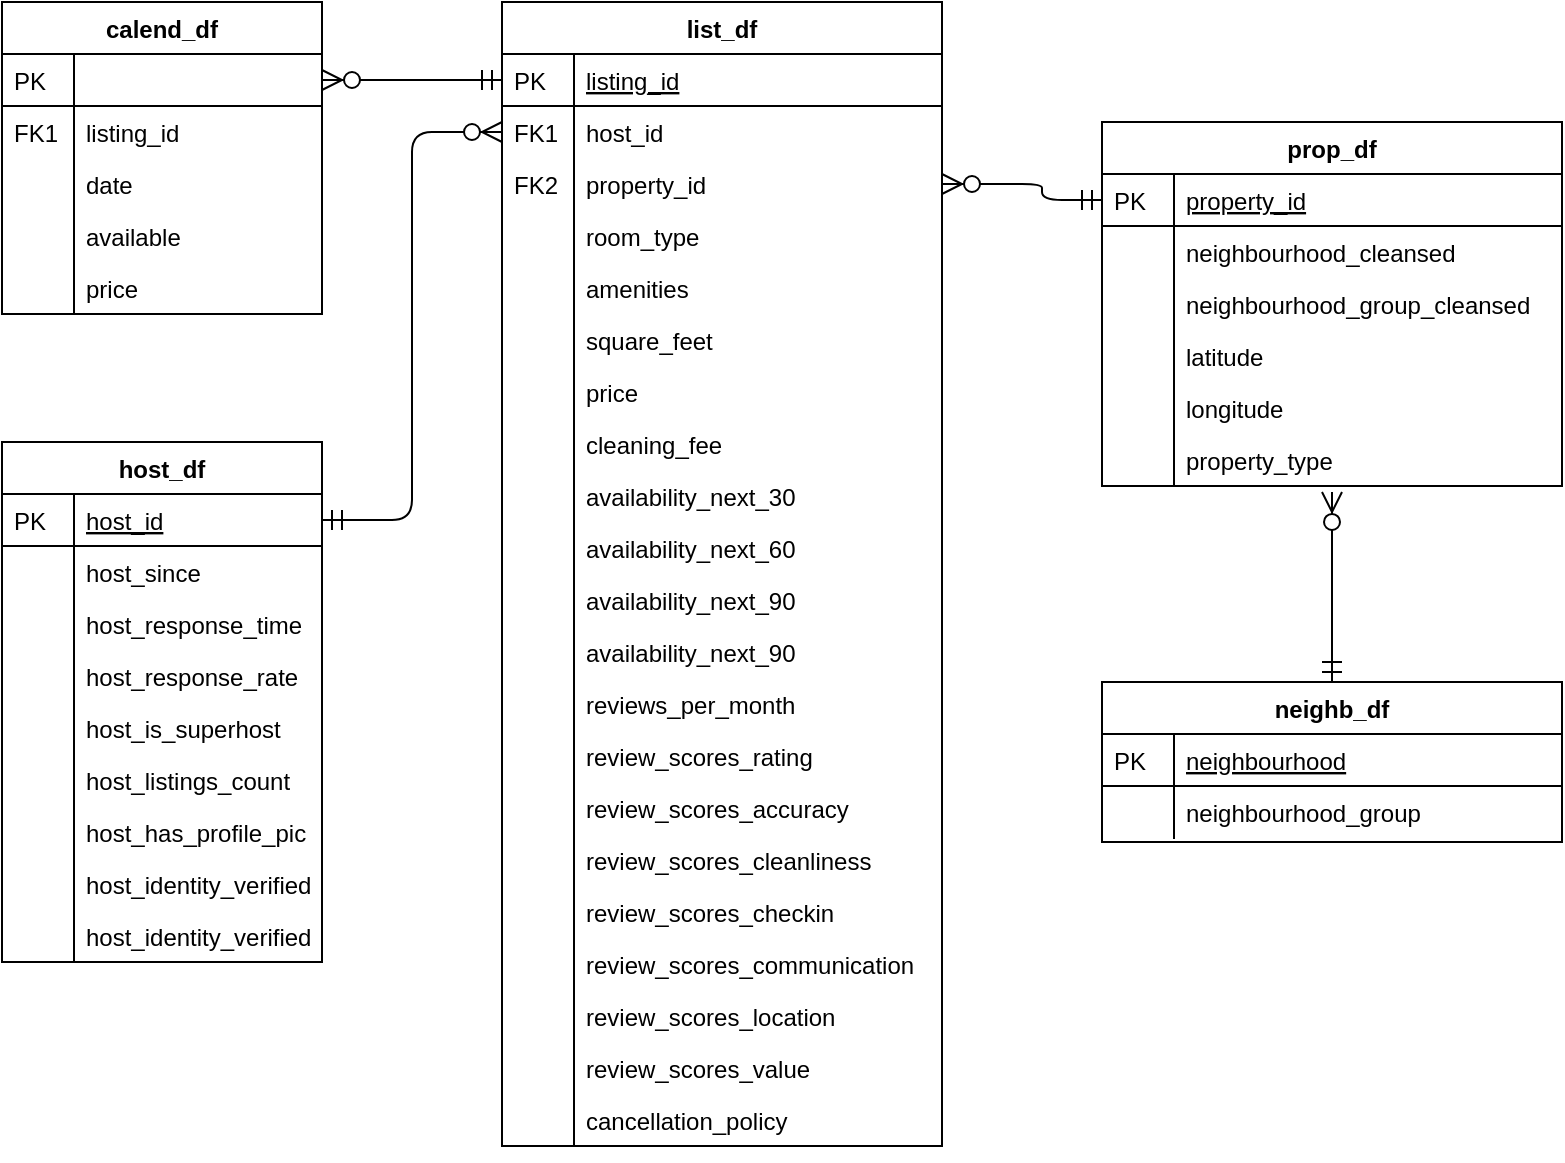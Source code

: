 <mxfile version="12.4.9" type="device"><diagram id="C5RBs43oDa-KdzZeNtuy" name="Page-1"><mxGraphModel dx="1161" dy="482" grid="1" gridSize="10" guides="1" tooltips="1" connect="1" arrows="1" fold="1" page="1" pageScale="1" pageWidth="827" pageHeight="1169" math="0" shadow="0"><root><mxCell id="WIyWlLk6GJQsqaUBKTNV-0"/><mxCell id="WIyWlLk6GJQsqaUBKTNV-1" parent="WIyWlLk6GJQsqaUBKTNV-0"/><mxCell id="zkfFHV4jXpPFQw0GAbJ--51" value="host_df" style="swimlane;fontStyle=1;childLayout=stackLayout;horizontal=1;startSize=26;horizontalStack=0;resizeParent=1;resizeLast=0;collapsible=1;marginBottom=0;rounded=0;shadow=0;strokeWidth=1;" parent="WIyWlLk6GJQsqaUBKTNV-1" vertex="1"><mxGeometry x="90" y="340" width="160" height="260" as="geometry"><mxRectangle x="20" y="80" width="160" height="26" as="alternateBounds"/></mxGeometry></mxCell><mxCell id="zkfFHV4jXpPFQw0GAbJ--52" value="host_id" style="shape=partialRectangle;top=0;left=0;right=0;bottom=1;align=left;verticalAlign=top;fillColor=none;spacingLeft=40;spacingRight=4;overflow=hidden;rotatable=0;points=[[0,0.5],[1,0.5]];portConstraint=eastwest;dropTarget=0;rounded=0;shadow=0;strokeWidth=1;fontStyle=4" parent="zkfFHV4jXpPFQw0GAbJ--51" vertex="1"><mxGeometry y="26" width="160" height="26" as="geometry"/></mxCell><mxCell id="zkfFHV4jXpPFQw0GAbJ--53" value="PK" style="shape=partialRectangle;top=0;left=0;bottom=0;fillColor=none;align=left;verticalAlign=top;spacingLeft=4;spacingRight=4;overflow=hidden;rotatable=0;points=[];portConstraint=eastwest;part=1;" parent="zkfFHV4jXpPFQw0GAbJ--52" vertex="1" connectable="0"><mxGeometry width="36" height="26" as="geometry"/></mxCell><mxCell id="ew3mySc_r8C0xVhg5ake-91" value="host_since" style="shape=partialRectangle;top=0;left=0;right=0;bottom=0;align=left;verticalAlign=top;fillColor=none;spacingLeft=40;spacingRight=4;overflow=hidden;rotatable=0;points=[[0,0.5],[1,0.5]];portConstraint=eastwest;dropTarget=0;rounded=0;shadow=0;strokeWidth=1;" vertex="1" parent="zkfFHV4jXpPFQw0GAbJ--51"><mxGeometry y="52" width="160" height="26" as="geometry"/></mxCell><mxCell id="ew3mySc_r8C0xVhg5ake-92" value="" style="shape=partialRectangle;top=0;left=0;bottom=0;fillColor=none;align=left;verticalAlign=top;spacingLeft=4;spacingRight=4;overflow=hidden;rotatable=0;points=[];portConstraint=eastwest;part=1;" vertex="1" connectable="0" parent="ew3mySc_r8C0xVhg5ake-91"><mxGeometry width="36" height="26" as="geometry"/></mxCell><mxCell id="ew3mySc_r8C0xVhg5ake-93" value="host_response_time" style="shape=partialRectangle;top=0;left=0;right=0;bottom=0;align=left;verticalAlign=top;fillColor=none;spacingLeft=40;spacingRight=4;overflow=hidden;rotatable=0;points=[[0,0.5],[1,0.5]];portConstraint=eastwest;dropTarget=0;rounded=0;shadow=0;strokeWidth=1;" vertex="1" parent="zkfFHV4jXpPFQw0GAbJ--51"><mxGeometry y="78" width="160" height="26" as="geometry"/></mxCell><mxCell id="ew3mySc_r8C0xVhg5ake-94" value="" style="shape=partialRectangle;top=0;left=0;bottom=0;fillColor=none;align=left;verticalAlign=top;spacingLeft=4;spacingRight=4;overflow=hidden;rotatable=0;points=[];portConstraint=eastwest;part=1;" vertex="1" connectable="0" parent="ew3mySc_r8C0xVhg5ake-93"><mxGeometry width="36" height="26" as="geometry"/></mxCell><mxCell id="ew3mySc_r8C0xVhg5ake-95" value="host_response_rate" style="shape=partialRectangle;top=0;left=0;right=0;bottom=0;align=left;verticalAlign=top;fillColor=none;spacingLeft=40;spacingRight=4;overflow=hidden;rotatable=0;points=[[0,0.5],[1,0.5]];portConstraint=eastwest;dropTarget=0;rounded=0;shadow=0;strokeWidth=1;" vertex="1" parent="zkfFHV4jXpPFQw0GAbJ--51"><mxGeometry y="104" width="160" height="26" as="geometry"/></mxCell><mxCell id="ew3mySc_r8C0xVhg5ake-96" value="" style="shape=partialRectangle;top=0;left=0;bottom=0;fillColor=none;align=left;verticalAlign=top;spacingLeft=4;spacingRight=4;overflow=hidden;rotatable=0;points=[];portConstraint=eastwest;part=1;" vertex="1" connectable="0" parent="ew3mySc_r8C0xVhg5ake-95"><mxGeometry width="36" height="26" as="geometry"/></mxCell><mxCell id="ew3mySc_r8C0xVhg5ake-99" value="host_is_superhost" style="shape=partialRectangle;top=0;left=0;right=0;bottom=0;align=left;verticalAlign=top;fillColor=none;spacingLeft=40;spacingRight=4;overflow=hidden;rotatable=0;points=[[0,0.5],[1,0.5]];portConstraint=eastwest;dropTarget=0;rounded=0;shadow=0;strokeWidth=1;" vertex="1" parent="zkfFHV4jXpPFQw0GAbJ--51"><mxGeometry y="130" width="160" height="26" as="geometry"/></mxCell><mxCell id="ew3mySc_r8C0xVhg5ake-100" value="" style="shape=partialRectangle;top=0;left=0;bottom=0;fillColor=none;align=left;verticalAlign=top;spacingLeft=4;spacingRight=4;overflow=hidden;rotatable=0;points=[];portConstraint=eastwest;part=1;" vertex="1" connectable="0" parent="ew3mySc_r8C0xVhg5ake-99"><mxGeometry width="36" height="26" as="geometry"/></mxCell><mxCell id="ew3mySc_r8C0xVhg5ake-101" value="host_listings_count" style="shape=partialRectangle;top=0;left=0;right=0;bottom=0;align=left;verticalAlign=top;fillColor=none;spacingLeft=40;spacingRight=4;overflow=hidden;rotatable=0;points=[[0,0.5],[1,0.5]];portConstraint=eastwest;dropTarget=0;rounded=0;shadow=0;strokeWidth=1;" vertex="1" parent="zkfFHV4jXpPFQw0GAbJ--51"><mxGeometry y="156" width="160" height="26" as="geometry"/></mxCell><mxCell id="ew3mySc_r8C0xVhg5ake-102" value="" style="shape=partialRectangle;top=0;left=0;bottom=0;fillColor=none;align=left;verticalAlign=top;spacingLeft=4;spacingRight=4;overflow=hidden;rotatable=0;points=[];portConstraint=eastwest;part=1;" vertex="1" connectable="0" parent="ew3mySc_r8C0xVhg5ake-101"><mxGeometry width="36" height="26" as="geometry"/></mxCell><mxCell id="ew3mySc_r8C0xVhg5ake-103" value="host_has_profile_pic" style="shape=partialRectangle;top=0;left=0;right=0;bottom=0;align=left;verticalAlign=top;fillColor=none;spacingLeft=40;spacingRight=4;overflow=hidden;rotatable=0;points=[[0,0.5],[1,0.5]];portConstraint=eastwest;dropTarget=0;rounded=0;shadow=0;strokeWidth=1;" vertex="1" parent="zkfFHV4jXpPFQw0GAbJ--51"><mxGeometry y="182" width="160" height="26" as="geometry"/></mxCell><mxCell id="ew3mySc_r8C0xVhg5ake-104" value="" style="shape=partialRectangle;top=0;left=0;bottom=0;fillColor=none;align=left;verticalAlign=top;spacingLeft=4;spacingRight=4;overflow=hidden;rotatable=0;points=[];portConstraint=eastwest;part=1;" vertex="1" connectable="0" parent="ew3mySc_r8C0xVhg5ake-103"><mxGeometry width="36" height="26" as="geometry"/></mxCell><mxCell id="ew3mySc_r8C0xVhg5ake-105" value="host_identity_verified" style="shape=partialRectangle;top=0;left=0;right=0;bottom=0;align=left;verticalAlign=top;fillColor=none;spacingLeft=40;spacingRight=4;overflow=hidden;rotatable=0;points=[[0,0.5],[1,0.5]];portConstraint=eastwest;dropTarget=0;rounded=0;shadow=0;strokeWidth=1;" vertex="1" parent="zkfFHV4jXpPFQw0GAbJ--51"><mxGeometry y="208" width="160" height="26" as="geometry"/></mxCell><mxCell id="ew3mySc_r8C0xVhg5ake-106" value="" style="shape=partialRectangle;top=0;left=0;bottom=0;fillColor=none;align=left;verticalAlign=top;spacingLeft=4;spacingRight=4;overflow=hidden;rotatable=0;points=[];portConstraint=eastwest;part=1;" vertex="1" connectable="0" parent="ew3mySc_r8C0xVhg5ake-105"><mxGeometry width="36" height="26" as="geometry"/></mxCell><mxCell id="zkfFHV4jXpPFQw0GAbJ--54" value="host_identity_verified" style="shape=partialRectangle;top=0;left=0;right=0;bottom=0;align=left;verticalAlign=top;fillColor=none;spacingLeft=40;spacingRight=4;overflow=hidden;rotatable=0;points=[[0,0.5],[1,0.5]];portConstraint=eastwest;dropTarget=0;rounded=0;shadow=0;strokeWidth=1;" parent="zkfFHV4jXpPFQw0GAbJ--51" vertex="1"><mxGeometry y="234" width="160" height="26" as="geometry"/></mxCell><mxCell id="zkfFHV4jXpPFQw0GAbJ--55" value="" style="shape=partialRectangle;top=0;left=0;bottom=0;fillColor=none;align=left;verticalAlign=top;spacingLeft=4;spacingRight=4;overflow=hidden;rotatable=0;points=[];portConstraint=eastwest;part=1;" parent="zkfFHV4jXpPFQw0GAbJ--54" vertex="1" connectable="0"><mxGeometry width="36" height="26" as="geometry"/></mxCell><mxCell id="zkfFHV4jXpPFQw0GAbJ--56" value="list_df" style="swimlane;fontStyle=1;childLayout=stackLayout;horizontal=1;startSize=26;horizontalStack=0;resizeParent=1;resizeLast=0;collapsible=1;marginBottom=0;rounded=0;shadow=0;strokeWidth=1;" parent="WIyWlLk6GJQsqaUBKTNV-1" vertex="1"><mxGeometry x="340" y="120" width="220" height="572" as="geometry"><mxRectangle x="260" y="80" width="160" height="26" as="alternateBounds"/></mxGeometry></mxCell><mxCell id="zkfFHV4jXpPFQw0GAbJ--57" value="listing_id" style="shape=partialRectangle;top=0;left=0;right=0;bottom=1;align=left;verticalAlign=top;fillColor=none;spacingLeft=40;spacingRight=4;overflow=hidden;rotatable=0;points=[[0,0.5],[1,0.5]];portConstraint=eastwest;dropTarget=0;rounded=0;shadow=0;strokeWidth=1;fontStyle=4" parent="zkfFHV4jXpPFQw0GAbJ--56" vertex="1"><mxGeometry y="26" width="220" height="26" as="geometry"/></mxCell><mxCell id="zkfFHV4jXpPFQw0GAbJ--58" value="PK" style="shape=partialRectangle;top=0;left=0;bottom=0;fillColor=none;align=left;verticalAlign=top;spacingLeft=4;spacingRight=4;overflow=hidden;rotatable=0;points=[];portConstraint=eastwest;part=1;" parent="zkfFHV4jXpPFQw0GAbJ--57" vertex="1" connectable="0"><mxGeometry width="36" height="26" as="geometry"/></mxCell><mxCell id="zkfFHV4jXpPFQw0GAbJ--59" value="host_id" style="shape=partialRectangle;top=0;left=0;right=0;bottom=0;align=left;verticalAlign=top;fillColor=none;spacingLeft=40;spacingRight=4;overflow=hidden;rotatable=0;points=[[0,0.5],[1,0.5]];portConstraint=eastwest;dropTarget=0;rounded=0;shadow=0;strokeWidth=1;" parent="zkfFHV4jXpPFQw0GAbJ--56" vertex="1"><mxGeometry y="52" width="220" height="26" as="geometry"/></mxCell><mxCell id="zkfFHV4jXpPFQw0GAbJ--60" value="FK1" style="shape=partialRectangle;top=0;left=0;bottom=0;fillColor=none;align=left;verticalAlign=top;spacingLeft=4;spacingRight=4;overflow=hidden;rotatable=0;points=[];portConstraint=eastwest;part=1;" parent="zkfFHV4jXpPFQw0GAbJ--59" vertex="1" connectable="0"><mxGeometry width="36" height="26" as="geometry"/></mxCell><mxCell id="zkfFHV4jXpPFQw0GAbJ--61" value="property_id" style="shape=partialRectangle;top=0;left=0;right=0;bottom=0;align=left;verticalAlign=top;fillColor=none;spacingLeft=40;spacingRight=4;overflow=hidden;rotatable=0;points=[[0,0.5],[1,0.5]];portConstraint=eastwest;dropTarget=0;rounded=0;shadow=0;strokeWidth=1;" parent="zkfFHV4jXpPFQw0GAbJ--56" vertex="1"><mxGeometry y="78" width="220" height="26" as="geometry"/></mxCell><mxCell id="zkfFHV4jXpPFQw0GAbJ--62" value="FK2&#10;" style="shape=partialRectangle;top=0;left=0;bottom=0;fillColor=none;align=left;verticalAlign=top;spacingLeft=4;spacingRight=4;overflow=hidden;rotatable=0;points=[];portConstraint=eastwest;part=1;" parent="zkfFHV4jXpPFQw0GAbJ--61" vertex="1" connectable="0"><mxGeometry width="36" height="26" as="geometry"/></mxCell><mxCell id="ew3mySc_r8C0xVhg5ake-7" value="room_type&#10;" style="shape=partialRectangle;top=0;left=0;right=0;bottom=0;align=left;verticalAlign=top;fillColor=none;spacingLeft=40;spacingRight=4;overflow=hidden;rotatable=0;points=[[0,0.5],[1,0.5]];portConstraint=eastwest;dropTarget=0;rounded=0;shadow=1;strokeWidth=1;strokeColor=#000000;" vertex="1" parent="zkfFHV4jXpPFQw0GAbJ--56"><mxGeometry y="104" width="220" height="26" as="geometry"/></mxCell><mxCell id="ew3mySc_r8C0xVhg5ake-8" value="" style="shape=partialRectangle;top=0;left=0;bottom=0;fillColor=none;align=left;verticalAlign=top;spacingLeft=4;spacingRight=4;overflow=hidden;rotatable=0;points=[];portConstraint=eastwest;part=1;" vertex="1" connectable="0" parent="ew3mySc_r8C0xVhg5ake-7"><mxGeometry width="36" height="26" as="geometry"/></mxCell><mxCell id="ew3mySc_r8C0xVhg5ake-42" value="amenities" style="shape=partialRectangle;top=0;left=0;right=0;bottom=0;align=left;verticalAlign=top;fillColor=none;spacingLeft=40;spacingRight=4;overflow=hidden;rotatable=0;points=[[0,0.5],[1,0.5]];portConstraint=eastwest;dropTarget=0;rounded=0;shadow=1;strokeWidth=1;strokeColor=#000000;" vertex="1" parent="zkfFHV4jXpPFQw0GAbJ--56"><mxGeometry y="130" width="220" height="26" as="geometry"/></mxCell><mxCell id="ew3mySc_r8C0xVhg5ake-43" value="" style="shape=partialRectangle;top=0;left=0;bottom=0;fillColor=none;align=left;verticalAlign=top;spacingLeft=4;spacingRight=4;overflow=hidden;rotatable=0;points=[];portConstraint=eastwest;part=1;" vertex="1" connectable="0" parent="ew3mySc_r8C0xVhg5ake-42"><mxGeometry width="36" height="26" as="geometry"/></mxCell><mxCell id="ew3mySc_r8C0xVhg5ake-44" value="square_feet" style="shape=partialRectangle;top=0;left=0;right=0;bottom=0;align=left;verticalAlign=top;fillColor=none;spacingLeft=40;spacingRight=4;overflow=hidden;rotatable=0;points=[[0,0.5],[1,0.5]];portConstraint=eastwest;dropTarget=0;rounded=0;shadow=1;strokeWidth=1;strokeColor=#000000;" vertex="1" parent="zkfFHV4jXpPFQw0GAbJ--56"><mxGeometry y="156" width="220" height="26" as="geometry"/></mxCell><mxCell id="ew3mySc_r8C0xVhg5ake-45" value="" style="shape=partialRectangle;top=0;left=0;bottom=0;fillColor=none;align=left;verticalAlign=top;spacingLeft=4;spacingRight=4;overflow=hidden;rotatable=0;points=[];portConstraint=eastwest;part=1;" vertex="1" connectable="0" parent="ew3mySc_r8C0xVhg5ake-44"><mxGeometry width="36" height="26" as="geometry"/></mxCell><mxCell id="ew3mySc_r8C0xVhg5ake-48" value="price" style="shape=partialRectangle;top=0;left=0;right=0;bottom=0;align=left;verticalAlign=top;fillColor=none;spacingLeft=40;spacingRight=4;overflow=hidden;rotatable=0;points=[[0,0.5],[1,0.5]];portConstraint=eastwest;dropTarget=0;rounded=0;shadow=1;strokeWidth=1;strokeColor=#000000;" vertex="1" parent="zkfFHV4jXpPFQw0GAbJ--56"><mxGeometry y="182" width="220" height="26" as="geometry"/></mxCell><mxCell id="ew3mySc_r8C0xVhg5ake-49" value="" style="shape=partialRectangle;top=0;left=0;bottom=0;fillColor=none;align=left;verticalAlign=top;spacingLeft=4;spacingRight=4;overflow=hidden;rotatable=0;points=[];portConstraint=eastwest;part=1;" vertex="1" connectable="0" parent="ew3mySc_r8C0xVhg5ake-48"><mxGeometry width="36" height="26" as="geometry"/></mxCell><mxCell id="ew3mySc_r8C0xVhg5ake-50" value="cleaning_fee" style="shape=partialRectangle;top=0;left=0;right=0;bottom=0;align=left;verticalAlign=top;fillColor=none;spacingLeft=40;spacingRight=4;overflow=hidden;rotatable=0;points=[[0,0.5],[1,0.5]];portConstraint=eastwest;dropTarget=0;rounded=0;shadow=1;strokeWidth=1;strokeColor=#000000;" vertex="1" parent="zkfFHV4jXpPFQw0GAbJ--56"><mxGeometry y="208" width="220" height="26" as="geometry"/></mxCell><mxCell id="ew3mySc_r8C0xVhg5ake-51" value="" style="shape=partialRectangle;top=0;left=0;bottom=0;fillColor=none;align=left;verticalAlign=top;spacingLeft=4;spacingRight=4;overflow=hidden;rotatable=0;points=[];portConstraint=eastwest;part=1;" vertex="1" connectable="0" parent="ew3mySc_r8C0xVhg5ake-50"><mxGeometry width="36" height="26" as="geometry"/></mxCell><mxCell id="ew3mySc_r8C0xVhg5ake-52" value="availability_next_30" style="shape=partialRectangle;top=0;left=0;right=0;bottom=0;align=left;verticalAlign=top;fillColor=none;spacingLeft=40;spacingRight=4;overflow=hidden;rotatable=0;points=[[0,0.5],[1,0.5]];portConstraint=eastwest;dropTarget=0;rounded=0;shadow=1;strokeWidth=1;strokeColor=#000000;" vertex="1" parent="zkfFHV4jXpPFQw0GAbJ--56"><mxGeometry y="234" width="220" height="26" as="geometry"/></mxCell><mxCell id="ew3mySc_r8C0xVhg5ake-53" value="" style="shape=partialRectangle;top=0;left=0;bottom=0;fillColor=none;align=left;verticalAlign=top;spacingLeft=4;spacingRight=4;overflow=hidden;rotatable=0;points=[];portConstraint=eastwest;part=1;" vertex="1" connectable="0" parent="ew3mySc_r8C0xVhg5ake-52"><mxGeometry width="36" height="26" as="geometry"/></mxCell><mxCell id="ew3mySc_r8C0xVhg5ake-54" value="availability_next_60" style="shape=partialRectangle;top=0;left=0;right=0;bottom=0;align=left;verticalAlign=top;fillColor=none;spacingLeft=40;spacingRight=4;overflow=hidden;rotatable=0;points=[[0,0.5],[1,0.5]];portConstraint=eastwest;dropTarget=0;rounded=0;shadow=1;strokeWidth=1;strokeColor=#000000;" vertex="1" parent="zkfFHV4jXpPFQw0GAbJ--56"><mxGeometry y="260" width="220" height="26" as="geometry"/></mxCell><mxCell id="ew3mySc_r8C0xVhg5ake-55" value="" style="shape=partialRectangle;top=0;left=0;bottom=0;fillColor=none;align=left;verticalAlign=top;spacingLeft=4;spacingRight=4;overflow=hidden;rotatable=0;points=[];portConstraint=eastwest;part=1;" vertex="1" connectable="0" parent="ew3mySc_r8C0xVhg5ake-54"><mxGeometry width="36" height="26" as="geometry"/></mxCell><mxCell id="ew3mySc_r8C0xVhg5ake-56" value="availability_next_90" style="shape=partialRectangle;top=0;left=0;right=0;bottom=0;align=left;verticalAlign=top;fillColor=none;spacingLeft=40;spacingRight=4;overflow=hidden;rotatable=0;points=[[0,0.5],[1,0.5]];portConstraint=eastwest;dropTarget=0;rounded=0;shadow=1;strokeWidth=1;strokeColor=#000000;" vertex="1" parent="zkfFHV4jXpPFQw0GAbJ--56"><mxGeometry y="286" width="220" height="26" as="geometry"/></mxCell><mxCell id="ew3mySc_r8C0xVhg5ake-57" value="" style="shape=partialRectangle;top=0;left=0;bottom=0;fillColor=none;align=left;verticalAlign=top;spacingLeft=4;spacingRight=4;overflow=hidden;rotatable=0;points=[];portConstraint=eastwest;part=1;" vertex="1" connectable="0" parent="ew3mySc_r8C0xVhg5ake-56"><mxGeometry width="36" height="26" as="geometry"/></mxCell><mxCell id="ew3mySc_r8C0xVhg5ake-58" value="availability_next_90" style="shape=partialRectangle;top=0;left=0;right=0;bottom=0;align=left;verticalAlign=top;fillColor=none;spacingLeft=40;spacingRight=4;overflow=hidden;rotatable=0;points=[[0,0.5],[1,0.5]];portConstraint=eastwest;dropTarget=0;rounded=0;shadow=1;strokeWidth=1;strokeColor=#000000;" vertex="1" parent="zkfFHV4jXpPFQw0GAbJ--56"><mxGeometry y="312" width="220" height="26" as="geometry"/></mxCell><mxCell id="ew3mySc_r8C0xVhg5ake-59" value="" style="shape=partialRectangle;top=0;left=0;bottom=0;fillColor=none;align=left;verticalAlign=top;spacingLeft=4;spacingRight=4;overflow=hidden;rotatable=0;points=[];portConstraint=eastwest;part=1;" vertex="1" connectable="0" parent="ew3mySc_r8C0xVhg5ake-58"><mxGeometry width="36" height="26" as="geometry"/></mxCell><mxCell id="ew3mySc_r8C0xVhg5ake-62" value="reviews_per_month" style="shape=partialRectangle;top=0;left=0;right=0;bottom=0;align=left;verticalAlign=top;fillColor=none;spacingLeft=40;spacingRight=4;overflow=hidden;rotatable=0;points=[[0,0.5],[1,0.5]];portConstraint=eastwest;dropTarget=0;rounded=0;shadow=1;strokeWidth=1;strokeColor=#000000;" vertex="1" parent="zkfFHV4jXpPFQw0GAbJ--56"><mxGeometry y="338" width="220" height="26" as="geometry"/></mxCell><mxCell id="ew3mySc_r8C0xVhg5ake-63" value="" style="shape=partialRectangle;top=0;left=0;bottom=0;fillColor=none;align=left;verticalAlign=top;spacingLeft=4;spacingRight=4;overflow=hidden;rotatable=0;points=[];portConstraint=eastwest;part=1;" vertex="1" connectable="0" parent="ew3mySc_r8C0xVhg5ake-62"><mxGeometry width="36" height="26" as="geometry"/></mxCell><mxCell id="ew3mySc_r8C0xVhg5ake-64" value="review_scores_rating" style="shape=partialRectangle;top=0;left=0;right=0;bottom=0;align=left;verticalAlign=top;fillColor=none;spacingLeft=40;spacingRight=4;overflow=hidden;rotatable=0;points=[[0,0.5],[1,0.5]];portConstraint=eastwest;dropTarget=0;rounded=0;shadow=1;strokeWidth=1;strokeColor=#000000;" vertex="1" parent="zkfFHV4jXpPFQw0GAbJ--56"><mxGeometry y="364" width="220" height="26" as="geometry"/></mxCell><mxCell id="ew3mySc_r8C0xVhg5ake-65" value="" style="shape=partialRectangle;top=0;left=0;bottom=0;fillColor=none;align=left;verticalAlign=top;spacingLeft=4;spacingRight=4;overflow=hidden;rotatable=0;points=[];portConstraint=eastwest;part=1;" vertex="1" connectable="0" parent="ew3mySc_r8C0xVhg5ake-64"><mxGeometry width="36" height="26" as="geometry"/></mxCell><mxCell id="ew3mySc_r8C0xVhg5ake-68" value="review_scores_accuracy" style="shape=partialRectangle;top=0;left=0;right=0;bottom=0;align=left;verticalAlign=top;fillColor=none;spacingLeft=40;spacingRight=4;overflow=hidden;rotatable=0;points=[[0,0.5],[1,0.5]];portConstraint=eastwest;dropTarget=0;rounded=0;shadow=1;strokeWidth=1;strokeColor=#000000;" vertex="1" parent="zkfFHV4jXpPFQw0GAbJ--56"><mxGeometry y="390" width="220" height="26" as="geometry"/></mxCell><mxCell id="ew3mySc_r8C0xVhg5ake-69" value="" style="shape=partialRectangle;top=0;left=0;bottom=0;fillColor=none;align=left;verticalAlign=top;spacingLeft=4;spacingRight=4;overflow=hidden;rotatable=0;points=[];portConstraint=eastwest;part=1;" vertex="1" connectable="0" parent="ew3mySc_r8C0xVhg5ake-68"><mxGeometry width="36" height="26" as="geometry"/></mxCell><mxCell id="ew3mySc_r8C0xVhg5ake-70" value="review_scores_cleanliness" style="shape=partialRectangle;top=0;left=0;right=0;bottom=0;align=left;verticalAlign=top;fillColor=none;spacingLeft=40;spacingRight=4;overflow=hidden;rotatable=0;points=[[0,0.5],[1,0.5]];portConstraint=eastwest;dropTarget=0;rounded=0;shadow=1;strokeWidth=1;strokeColor=#000000;" vertex="1" parent="zkfFHV4jXpPFQw0GAbJ--56"><mxGeometry y="416" width="220" height="26" as="geometry"/></mxCell><mxCell id="ew3mySc_r8C0xVhg5ake-71" value="" style="shape=partialRectangle;top=0;left=0;bottom=0;fillColor=none;align=left;verticalAlign=top;spacingLeft=4;spacingRight=4;overflow=hidden;rotatable=0;points=[];portConstraint=eastwest;part=1;" vertex="1" connectable="0" parent="ew3mySc_r8C0xVhg5ake-70"><mxGeometry width="36" height="26" as="geometry"/></mxCell><mxCell id="ew3mySc_r8C0xVhg5ake-72" value="review_scores_checkin" style="shape=partialRectangle;top=0;left=0;right=0;bottom=0;align=left;verticalAlign=top;fillColor=none;spacingLeft=40;spacingRight=4;overflow=hidden;rotatable=0;points=[[0,0.5],[1,0.5]];portConstraint=eastwest;dropTarget=0;rounded=0;shadow=1;strokeWidth=1;strokeColor=#000000;" vertex="1" parent="zkfFHV4jXpPFQw0GAbJ--56"><mxGeometry y="442" width="220" height="26" as="geometry"/></mxCell><mxCell id="ew3mySc_r8C0xVhg5ake-73" value="" style="shape=partialRectangle;top=0;left=0;bottom=0;fillColor=none;align=left;verticalAlign=top;spacingLeft=4;spacingRight=4;overflow=hidden;rotatable=0;points=[];portConstraint=eastwest;part=1;" vertex="1" connectable="0" parent="ew3mySc_r8C0xVhg5ake-72"><mxGeometry width="36" height="26" as="geometry"/></mxCell><mxCell id="ew3mySc_r8C0xVhg5ake-74" value="review_scores_communication" style="shape=partialRectangle;top=0;left=0;right=0;bottom=0;align=left;verticalAlign=top;fillColor=none;spacingLeft=40;spacingRight=4;overflow=hidden;rotatable=0;points=[[0,0.5],[1,0.5]];portConstraint=eastwest;dropTarget=0;rounded=0;shadow=1;strokeWidth=1;strokeColor=#000000;" vertex="1" parent="zkfFHV4jXpPFQw0GAbJ--56"><mxGeometry y="468" width="220" height="26" as="geometry"/></mxCell><mxCell id="ew3mySc_r8C0xVhg5ake-75" value="" style="shape=partialRectangle;top=0;left=0;bottom=0;fillColor=none;align=left;verticalAlign=top;spacingLeft=4;spacingRight=4;overflow=hidden;rotatable=0;points=[];portConstraint=eastwest;part=1;" vertex="1" connectable="0" parent="ew3mySc_r8C0xVhg5ake-74"><mxGeometry width="36" height="26" as="geometry"/></mxCell><mxCell id="ew3mySc_r8C0xVhg5ake-76" value="review_scores_location" style="shape=partialRectangle;top=0;left=0;right=0;bottom=0;align=left;verticalAlign=top;fillColor=none;spacingLeft=40;spacingRight=4;overflow=hidden;rotatable=0;points=[[0,0.5],[1,0.5]];portConstraint=eastwest;dropTarget=0;rounded=0;shadow=1;strokeWidth=1;strokeColor=#000000;" vertex="1" parent="zkfFHV4jXpPFQw0GAbJ--56"><mxGeometry y="494" width="220" height="26" as="geometry"/></mxCell><mxCell id="ew3mySc_r8C0xVhg5ake-77" value="" style="shape=partialRectangle;top=0;left=0;bottom=0;fillColor=none;align=left;verticalAlign=top;spacingLeft=4;spacingRight=4;overflow=hidden;rotatable=0;points=[];portConstraint=eastwest;part=1;" vertex="1" connectable="0" parent="ew3mySc_r8C0xVhg5ake-76"><mxGeometry width="36" height="26" as="geometry"/></mxCell><mxCell id="ew3mySc_r8C0xVhg5ake-78" value="review_scores_value" style="shape=partialRectangle;top=0;left=0;right=0;bottom=0;align=left;verticalAlign=top;fillColor=none;spacingLeft=40;spacingRight=4;overflow=hidden;rotatable=0;points=[[0,0.5],[1,0.5]];portConstraint=eastwest;dropTarget=0;rounded=0;shadow=1;strokeWidth=1;strokeColor=#000000;" vertex="1" parent="zkfFHV4jXpPFQw0GAbJ--56"><mxGeometry y="520" width="220" height="26" as="geometry"/></mxCell><mxCell id="ew3mySc_r8C0xVhg5ake-79" value="" style="shape=partialRectangle;top=0;left=0;bottom=0;fillColor=none;align=left;verticalAlign=top;spacingLeft=4;spacingRight=4;overflow=hidden;rotatable=0;points=[];portConstraint=eastwest;part=1;" vertex="1" connectable="0" parent="ew3mySc_r8C0xVhg5ake-78"><mxGeometry width="36" height="26" as="geometry"/></mxCell><mxCell id="ew3mySc_r8C0xVhg5ake-66" value="cancellation_policy" style="shape=partialRectangle;top=0;left=0;right=0;bottom=0;align=left;verticalAlign=top;fillColor=none;spacingLeft=40;spacingRight=4;overflow=hidden;rotatable=0;points=[[0,0.5],[1,0.5]];portConstraint=eastwest;dropTarget=0;rounded=0;shadow=1;strokeWidth=1;strokeColor=#000000;" vertex="1" parent="zkfFHV4jXpPFQw0GAbJ--56"><mxGeometry y="546" width="220" height="26" as="geometry"/></mxCell><mxCell id="ew3mySc_r8C0xVhg5ake-67" value="" style="shape=partialRectangle;top=0;left=0;bottom=0;fillColor=none;align=left;verticalAlign=top;spacingLeft=4;spacingRight=4;overflow=hidden;rotatable=0;points=[];portConstraint=eastwest;part=1;" vertex="1" connectable="0" parent="ew3mySc_r8C0xVhg5ake-66"><mxGeometry width="36" height="26" as="geometry"/></mxCell><mxCell id="zkfFHV4jXpPFQw0GAbJ--63" value="" style="edgeStyle=orthogonalEdgeStyle;endArrow=ERzeroToMany;startArrow=ERmandOne;shadow=0;strokeWidth=1;endSize=8;startSize=8;entryX=0;entryY=0.5;entryDx=0;entryDy=0;" parent="WIyWlLk6GJQsqaUBKTNV-1" source="zkfFHV4jXpPFQw0GAbJ--52" target="zkfFHV4jXpPFQw0GAbJ--59" edge="1"><mxGeometry width="100" height="100" relative="1" as="geometry"><mxPoint x="250" y="390" as="sourcePoint"/><mxPoint x="350" y="290" as="targetPoint"/></mxGeometry></mxCell><mxCell id="zkfFHV4jXpPFQw0GAbJ--64" value="prop_df" style="swimlane;fontStyle=1;childLayout=stackLayout;horizontal=1;startSize=26;horizontalStack=0;resizeParent=1;resizeLast=0;collapsible=1;marginBottom=0;rounded=0;shadow=0;strokeWidth=1;" parent="WIyWlLk6GJQsqaUBKTNV-1" vertex="1"><mxGeometry x="640" y="180" width="230" height="182" as="geometry"><mxRectangle x="260" y="270" width="160" height="26" as="alternateBounds"/></mxGeometry></mxCell><mxCell id="zkfFHV4jXpPFQw0GAbJ--65" value="property_id" style="shape=partialRectangle;top=0;left=0;right=0;bottom=1;align=left;verticalAlign=top;fillColor=none;spacingLeft=40;spacingRight=4;overflow=hidden;rotatable=0;points=[[0,0.5],[1,0.5]];portConstraint=eastwest;dropTarget=0;rounded=0;shadow=0;strokeWidth=1;fontStyle=4" parent="zkfFHV4jXpPFQw0GAbJ--64" vertex="1"><mxGeometry y="26" width="230" height="26" as="geometry"/></mxCell><mxCell id="zkfFHV4jXpPFQw0GAbJ--66" value="PK" style="shape=partialRectangle;top=0;left=0;bottom=0;fillColor=none;align=left;verticalAlign=top;spacingLeft=4;spacingRight=4;overflow=hidden;rotatable=0;points=[];portConstraint=eastwest;part=1;" parent="zkfFHV4jXpPFQw0GAbJ--65" vertex="1" connectable="0"><mxGeometry width="36" height="26" as="geometry"/></mxCell><mxCell id="zkfFHV4jXpPFQw0GAbJ--67" value="neighbourhood_cleansed" style="shape=partialRectangle;top=0;left=0;right=0;bottom=0;align=left;verticalAlign=top;fillColor=none;spacingLeft=40;spacingRight=4;overflow=hidden;rotatable=0;points=[[0,0.5],[1,0.5]];portConstraint=eastwest;dropTarget=0;rounded=0;shadow=0;strokeWidth=1;" parent="zkfFHV4jXpPFQw0GAbJ--64" vertex="1"><mxGeometry y="52" width="230" height="26" as="geometry"/></mxCell><mxCell id="zkfFHV4jXpPFQw0GAbJ--68" value="" style="shape=partialRectangle;top=0;left=0;bottom=0;fillColor=none;align=left;verticalAlign=top;spacingLeft=4;spacingRight=4;overflow=hidden;rotatable=0;points=[];portConstraint=eastwest;part=1;" parent="zkfFHV4jXpPFQw0GAbJ--67" vertex="1" connectable="0"><mxGeometry width="36" height="26" as="geometry"/></mxCell><mxCell id="ew3mySc_r8C0xVhg5ake-107" value="neighbourhood_group_cleansed" style="shape=partialRectangle;top=0;left=0;right=0;bottom=0;align=left;verticalAlign=top;fillColor=none;spacingLeft=40;spacingRight=4;overflow=hidden;rotatable=0;points=[[0,0.5],[1,0.5]];portConstraint=eastwest;dropTarget=0;rounded=0;shadow=0;strokeWidth=1;" vertex="1" parent="zkfFHV4jXpPFQw0GAbJ--64"><mxGeometry y="78" width="230" height="26" as="geometry"/></mxCell><mxCell id="ew3mySc_r8C0xVhg5ake-108" value="" style="shape=partialRectangle;top=0;left=0;bottom=0;fillColor=none;align=left;verticalAlign=top;spacingLeft=4;spacingRight=4;overflow=hidden;rotatable=0;points=[];portConstraint=eastwest;part=1;" vertex="1" connectable="0" parent="ew3mySc_r8C0xVhg5ake-107"><mxGeometry width="36" height="26" as="geometry"/></mxCell><mxCell id="ew3mySc_r8C0xVhg5ake-109" value="latitude" style="shape=partialRectangle;top=0;left=0;right=0;bottom=0;align=left;verticalAlign=top;fillColor=none;spacingLeft=40;spacingRight=4;overflow=hidden;rotatable=0;points=[[0,0.5],[1,0.5]];portConstraint=eastwest;dropTarget=0;rounded=0;shadow=0;strokeWidth=1;" vertex="1" parent="zkfFHV4jXpPFQw0GAbJ--64"><mxGeometry y="104" width="230" height="26" as="geometry"/></mxCell><mxCell id="ew3mySc_r8C0xVhg5ake-110" value="" style="shape=partialRectangle;top=0;left=0;bottom=0;fillColor=none;align=left;verticalAlign=top;spacingLeft=4;spacingRight=4;overflow=hidden;rotatable=0;points=[];portConstraint=eastwest;part=1;" vertex="1" connectable="0" parent="ew3mySc_r8C0xVhg5ake-109"><mxGeometry width="36" height="26" as="geometry"/></mxCell><mxCell id="ew3mySc_r8C0xVhg5ake-111" value="longitude" style="shape=partialRectangle;top=0;left=0;right=0;bottom=0;align=left;verticalAlign=top;fillColor=none;spacingLeft=40;spacingRight=4;overflow=hidden;rotatable=0;points=[[0,0.5],[1,0.5]];portConstraint=eastwest;dropTarget=0;rounded=0;shadow=0;strokeWidth=1;" vertex="1" parent="zkfFHV4jXpPFQw0GAbJ--64"><mxGeometry y="130" width="230" height="26" as="geometry"/></mxCell><mxCell id="ew3mySc_r8C0xVhg5ake-112" value="" style="shape=partialRectangle;top=0;left=0;bottom=0;fillColor=none;align=left;verticalAlign=top;spacingLeft=4;spacingRight=4;overflow=hidden;rotatable=0;points=[];portConstraint=eastwest;part=1;" vertex="1" connectable="0" parent="ew3mySc_r8C0xVhg5ake-111"><mxGeometry width="36" height="26" as="geometry"/></mxCell><mxCell id="ew3mySc_r8C0xVhg5ake-113" value="property_type" style="shape=partialRectangle;top=0;left=0;right=0;bottom=0;align=left;verticalAlign=top;fillColor=none;spacingLeft=40;spacingRight=4;overflow=hidden;rotatable=0;points=[[0,0.5],[1,0.5]];portConstraint=eastwest;dropTarget=0;rounded=0;shadow=0;strokeWidth=1;" vertex="1" parent="zkfFHV4jXpPFQw0GAbJ--64"><mxGeometry y="156" width="230" height="26" as="geometry"/></mxCell><mxCell id="ew3mySc_r8C0xVhg5ake-114" value="" style="shape=partialRectangle;top=0;left=0;bottom=0;fillColor=none;align=left;verticalAlign=top;spacingLeft=4;spacingRight=4;overflow=hidden;rotatable=0;points=[];portConstraint=eastwest;part=1;" vertex="1" connectable="0" parent="ew3mySc_r8C0xVhg5ake-113"><mxGeometry width="36" height="26" as="geometry"/></mxCell><mxCell id="ew3mySc_r8C0xVhg5ake-13" value="calend_df" style="swimlane;fontStyle=1;childLayout=stackLayout;horizontal=1;startSize=26;horizontalStack=0;resizeParent=1;resizeLast=0;collapsible=1;marginBottom=0;rounded=0;shadow=0;strokeWidth=1;" vertex="1" parent="WIyWlLk6GJQsqaUBKTNV-1"><mxGeometry x="90" y="120" width="160" height="156" as="geometry"><mxRectangle x="260" y="80" width="160" height="26" as="alternateBounds"/></mxGeometry></mxCell><mxCell id="ew3mySc_r8C0xVhg5ake-14" value="" style="shape=partialRectangle;top=0;left=0;right=0;bottom=1;align=left;verticalAlign=top;fillColor=none;spacingLeft=40;spacingRight=4;overflow=hidden;rotatable=0;points=[[0,0.5],[1,0.5]];portConstraint=eastwest;dropTarget=0;rounded=0;shadow=0;strokeWidth=1;fontStyle=4" vertex="1" parent="ew3mySc_r8C0xVhg5ake-13"><mxGeometry y="26" width="160" height="26" as="geometry"/></mxCell><mxCell id="ew3mySc_r8C0xVhg5ake-15" value="PK" style="shape=partialRectangle;top=0;left=0;bottom=0;fillColor=none;align=left;verticalAlign=top;spacingLeft=4;spacingRight=4;overflow=hidden;rotatable=0;points=[];portConstraint=eastwest;part=1;" vertex="1" connectable="0" parent="ew3mySc_r8C0xVhg5ake-14"><mxGeometry width="36" height="26" as="geometry"/></mxCell><mxCell id="ew3mySc_r8C0xVhg5ake-16" value="listing_id" style="shape=partialRectangle;top=0;left=0;right=0;bottom=0;align=left;verticalAlign=top;fillColor=none;spacingLeft=40;spacingRight=4;overflow=hidden;rotatable=0;points=[[0,0.5],[1,0.5]];portConstraint=eastwest;dropTarget=0;rounded=0;shadow=0;strokeWidth=1;" vertex="1" parent="ew3mySc_r8C0xVhg5ake-13"><mxGeometry y="52" width="160" height="26" as="geometry"/></mxCell><mxCell id="ew3mySc_r8C0xVhg5ake-17" value="FK1" style="shape=partialRectangle;top=0;left=0;bottom=0;fillColor=none;align=left;verticalAlign=top;spacingLeft=4;spacingRight=4;overflow=hidden;rotatable=0;points=[];portConstraint=eastwest;part=1;" vertex="1" connectable="0" parent="ew3mySc_r8C0xVhg5ake-16"><mxGeometry width="36" height="26" as="geometry"/></mxCell><mxCell id="ew3mySc_r8C0xVhg5ake-80" value="date" style="shape=partialRectangle;top=0;left=0;right=0;bottom=0;align=left;verticalAlign=top;fillColor=none;spacingLeft=40;spacingRight=4;overflow=hidden;rotatable=0;points=[[0,0.5],[1,0.5]];portConstraint=eastwest;dropTarget=0;rounded=0;shadow=0;strokeWidth=1;" vertex="1" parent="ew3mySc_r8C0xVhg5ake-13"><mxGeometry y="78" width="160" height="26" as="geometry"/></mxCell><mxCell id="ew3mySc_r8C0xVhg5ake-81" value="" style="shape=partialRectangle;top=0;left=0;bottom=0;fillColor=none;align=left;verticalAlign=top;spacingLeft=4;spacingRight=4;overflow=hidden;rotatable=0;points=[];portConstraint=eastwest;part=1;" vertex="1" connectable="0" parent="ew3mySc_r8C0xVhg5ake-80"><mxGeometry width="36" height="26" as="geometry"/></mxCell><mxCell id="ew3mySc_r8C0xVhg5ake-82" value="available" style="shape=partialRectangle;top=0;left=0;right=0;bottom=0;align=left;verticalAlign=top;fillColor=none;spacingLeft=40;spacingRight=4;overflow=hidden;rotatable=0;points=[[0,0.5],[1,0.5]];portConstraint=eastwest;dropTarget=0;rounded=0;shadow=0;strokeWidth=1;" vertex="1" parent="ew3mySc_r8C0xVhg5ake-13"><mxGeometry y="104" width="160" height="26" as="geometry"/></mxCell><mxCell id="ew3mySc_r8C0xVhg5ake-83" value="" style="shape=partialRectangle;top=0;left=0;bottom=0;fillColor=none;align=left;verticalAlign=top;spacingLeft=4;spacingRight=4;overflow=hidden;rotatable=0;points=[];portConstraint=eastwest;part=1;" vertex="1" connectable="0" parent="ew3mySc_r8C0xVhg5ake-82"><mxGeometry width="36" height="26" as="geometry"/></mxCell><mxCell id="ew3mySc_r8C0xVhg5ake-84" value="price" style="shape=partialRectangle;top=0;left=0;right=0;bottom=0;align=left;verticalAlign=top;fillColor=none;spacingLeft=40;spacingRight=4;overflow=hidden;rotatable=0;points=[[0,0.5],[1,0.5]];portConstraint=eastwest;dropTarget=0;rounded=0;shadow=0;strokeWidth=1;" vertex="1" parent="ew3mySc_r8C0xVhg5ake-13"><mxGeometry y="130" width="160" height="26" as="geometry"/></mxCell><mxCell id="ew3mySc_r8C0xVhg5ake-85" value="" style="shape=partialRectangle;top=0;left=0;bottom=0;fillColor=none;align=left;verticalAlign=top;spacingLeft=4;spacingRight=4;overflow=hidden;rotatable=0;points=[];portConstraint=eastwest;part=1;" vertex="1" connectable="0" parent="ew3mySc_r8C0xVhg5ake-84"><mxGeometry width="36" height="26" as="geometry"/></mxCell><mxCell id="ew3mySc_r8C0xVhg5ake-28" value="" style="edgeStyle=orthogonalEdgeStyle;endArrow=ERzeroToMany;startArrow=ERmandOne;shadow=0;strokeWidth=1;endSize=8;startSize=8;entryX=1;entryY=0.5;entryDx=0;entryDy=0;exitX=0;exitY=0.5;exitDx=0;exitDy=0;" edge="1" parent="WIyWlLk6GJQsqaUBKTNV-1" source="zkfFHV4jXpPFQw0GAbJ--57" target="ew3mySc_r8C0xVhg5ake-14"><mxGeometry width="100" height="100" relative="1" as="geometry"><mxPoint x="520" y="200" as="sourcePoint"/><mxPoint x="580" y="160" as="targetPoint"/></mxGeometry></mxCell><mxCell id="ew3mySc_r8C0xVhg5ake-115" value="neighb_df" style="swimlane;fontStyle=1;childLayout=stackLayout;horizontal=1;startSize=26;horizontalStack=0;resizeParent=1;resizeLast=0;collapsible=1;marginBottom=0;rounded=0;shadow=0;strokeWidth=1;" vertex="1" parent="WIyWlLk6GJQsqaUBKTNV-1"><mxGeometry x="640" y="460" width="230" height="80" as="geometry"><mxRectangle x="260" y="270" width="160" height="26" as="alternateBounds"/></mxGeometry></mxCell><mxCell id="ew3mySc_r8C0xVhg5ake-116" value="neighbourhood" style="shape=partialRectangle;top=0;left=0;right=0;bottom=1;align=left;verticalAlign=top;fillColor=none;spacingLeft=40;spacingRight=4;overflow=hidden;rotatable=0;points=[[0,0.5],[1,0.5]];portConstraint=eastwest;dropTarget=0;rounded=0;shadow=0;strokeWidth=1;fontStyle=4" vertex="1" parent="ew3mySc_r8C0xVhg5ake-115"><mxGeometry y="26" width="230" height="26" as="geometry"/></mxCell><mxCell id="ew3mySc_r8C0xVhg5ake-117" value="PK" style="shape=partialRectangle;top=0;left=0;bottom=0;fillColor=none;align=left;verticalAlign=top;spacingLeft=4;spacingRight=4;overflow=hidden;rotatable=0;points=[];portConstraint=eastwest;part=1;" vertex="1" connectable="0" parent="ew3mySc_r8C0xVhg5ake-116"><mxGeometry width="36" height="26" as="geometry"/></mxCell><mxCell id="ew3mySc_r8C0xVhg5ake-120" value="neighbourhood_group" style="shape=partialRectangle;top=0;left=0;right=0;bottom=0;align=left;verticalAlign=top;fillColor=none;spacingLeft=40;spacingRight=4;overflow=hidden;rotatable=0;points=[[0,0.5],[1,0.5]];portConstraint=eastwest;dropTarget=0;rounded=0;shadow=0;strokeWidth=1;" vertex="1" parent="ew3mySc_r8C0xVhg5ake-115"><mxGeometry y="52" width="230" height="26" as="geometry"/></mxCell><mxCell id="ew3mySc_r8C0xVhg5ake-121" value="" style="shape=partialRectangle;top=0;left=0;bottom=0;fillColor=none;align=left;verticalAlign=top;spacingLeft=4;spacingRight=4;overflow=hidden;rotatable=0;points=[];portConstraint=eastwest;part=1;" vertex="1" connectable="0" parent="ew3mySc_r8C0xVhg5ake-120"><mxGeometry width="36" height="26" as="geometry"/></mxCell><mxCell id="ew3mySc_r8C0xVhg5ake-128" value="" style="edgeStyle=orthogonalEdgeStyle;endArrow=ERzeroToMany;startArrow=ERmandOne;shadow=0;strokeWidth=1;endSize=8;startSize=8;exitX=0.5;exitY=0;exitDx=0;exitDy=0;entryX=0.5;entryY=1.115;entryDx=0;entryDy=0;entryPerimeter=0;" edge="1" parent="WIyWlLk6GJQsqaUBKTNV-1" source="ew3mySc_r8C0xVhg5ake-115" target="ew3mySc_r8C0xVhg5ake-113"><mxGeometry width="100" height="100" relative="1" as="geometry"><mxPoint x="360" y="602" as="sourcePoint"/><mxPoint x="280" y="690" as="targetPoint"/><Array as="points"><mxPoint x="755" y="400"/><mxPoint x="755" y="400"/></Array></mxGeometry></mxCell><mxCell id="ew3mySc_r8C0xVhg5ake-133" value="" style="edgeStyle=orthogonalEdgeStyle;endArrow=ERzeroToMany;startArrow=ERmandOne;shadow=0;strokeWidth=1;endSize=8;startSize=8;entryX=1;entryY=0.5;entryDx=0;entryDy=0;exitX=0;exitY=0.5;exitDx=0;exitDy=0;" edge="1" parent="WIyWlLk6GJQsqaUBKTNV-1" source="zkfFHV4jXpPFQw0GAbJ--65" target="zkfFHV4jXpPFQw0GAbJ--61"><mxGeometry width="100" height="100" relative="1" as="geometry"><mxPoint x="730" y="149" as="sourcePoint"/><mxPoint x="670" y="149" as="targetPoint"/><Array as="points"><mxPoint x="610" y="219"/><mxPoint x="610" y="211"/></Array></mxGeometry></mxCell><mxCell id="ew3mySc_r8C0xVhg5ake-134" style="edgeStyle=none;rounded=0;orthogonalLoop=1;jettySize=auto;html=1;exitX=0.75;exitY=0;exitDx=0;exitDy=0;" edge="1" parent="WIyWlLk6GJQsqaUBKTNV-1" source="ew3mySc_r8C0xVhg5ake-115" target="ew3mySc_r8C0xVhg5ake-115"><mxGeometry relative="1" as="geometry"/></mxCell></root></mxGraphModel></diagram></mxfile>